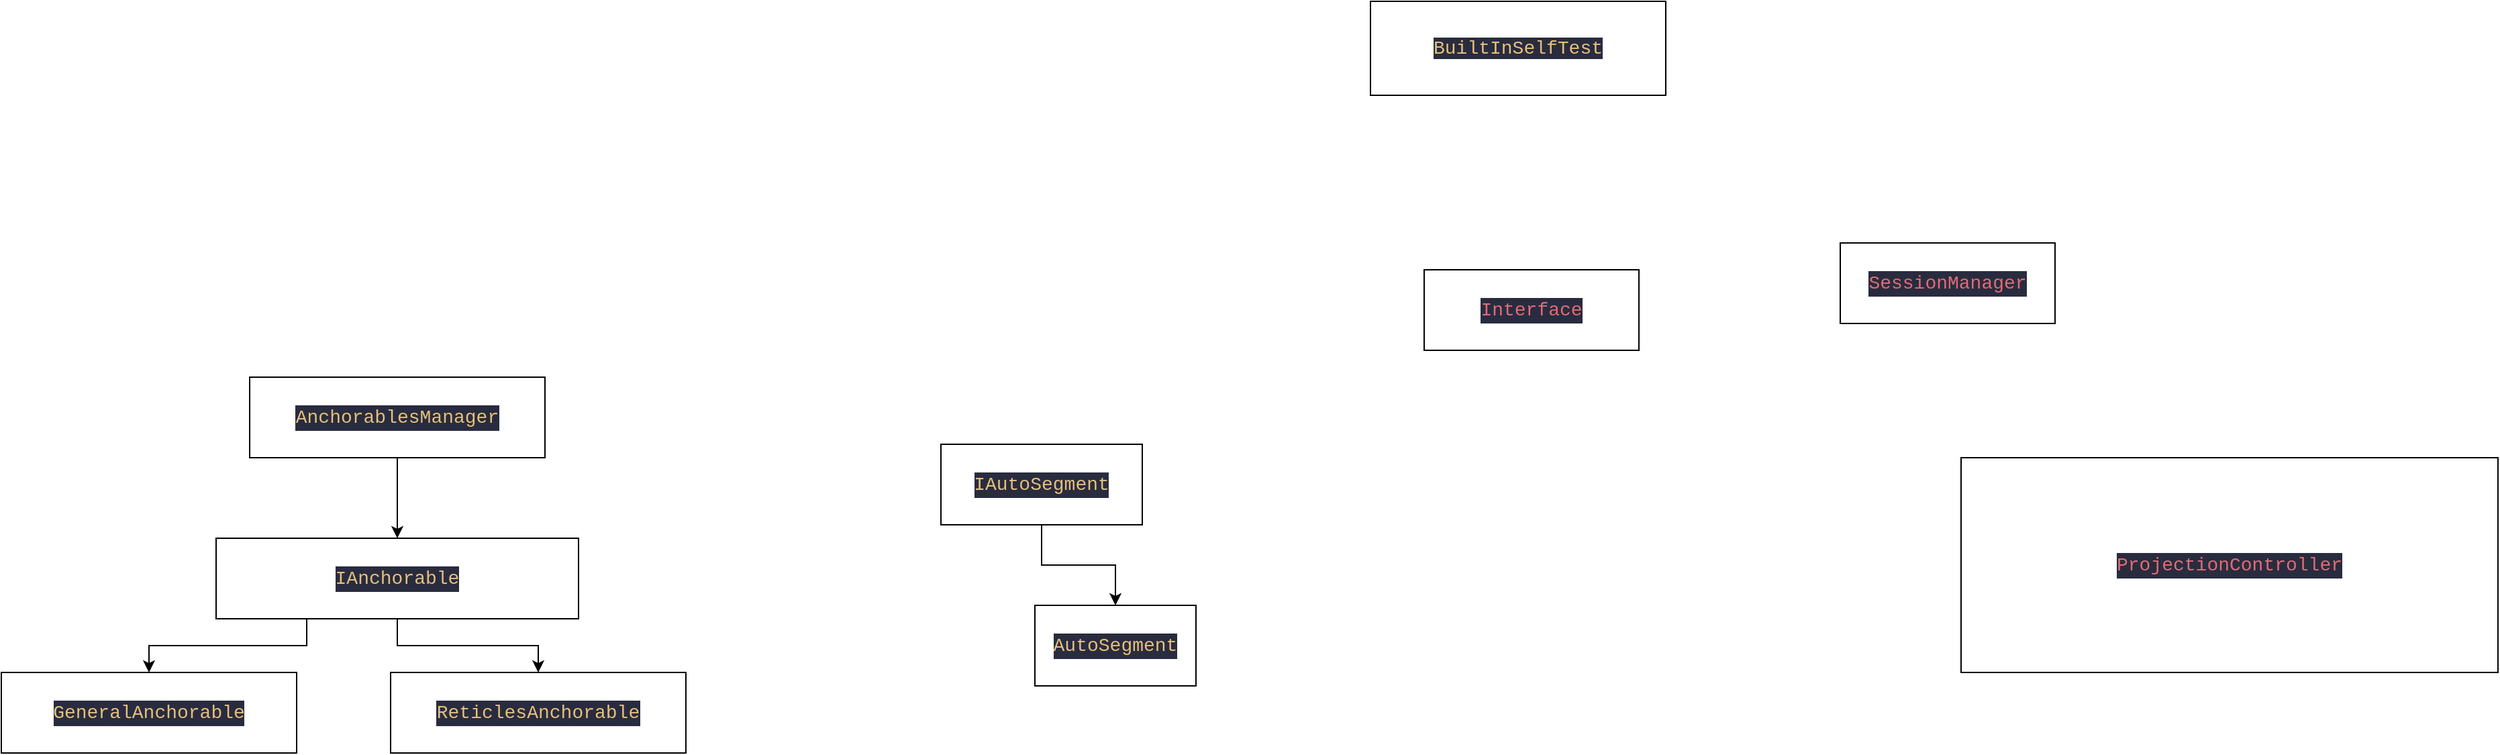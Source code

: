 <mxfile version="24.6.2" type="github">
  <diagram name="Page-1" id="TK65jbzyGehIP6baB9ge">
    <mxGraphModel dx="2610" dy="1567" grid="1" gridSize="10" guides="1" tooltips="1" connect="1" arrows="1" fold="1" page="1" pageScale="1" pageWidth="850" pageHeight="1100" math="0" shadow="0">
      <root>
        <mxCell id="0" />
        <mxCell id="1" parent="0" />
        <mxCell id="9sumzQ97ljD_aHtbB_jc-16" style="edgeStyle=orthogonalEdgeStyle;rounded=0;orthogonalLoop=1;jettySize=auto;html=1;" edge="1" parent="1" source="9sumzQ97ljD_aHtbB_jc-2" target="9sumzQ97ljD_aHtbB_jc-6">
          <mxGeometry relative="1" as="geometry" />
        </mxCell>
        <mxCell id="9sumzQ97ljD_aHtbB_jc-2" value="&lt;div style=&quot;color: rgb(212, 212, 212); background-color: rgb(41, 44, 63); font-family: Consolas, &amp;quot;Courier New&amp;quot;, monospace; font-size: 14px; line-height: 19px; white-space: pre;&quot;&gt;&lt;span style=&quot;color: #e5c07b;&quot;&gt;AnchorablesManager&lt;/span&gt;&lt;/div&gt;" style="whiteSpace=wrap;html=1;" vertex="1" parent="1">
          <mxGeometry x="165" y="420" width="220" height="60" as="geometry" />
        </mxCell>
        <mxCell id="9sumzQ97ljD_aHtbB_jc-4" value="&lt;div style=&quot;color: rgb(212, 212, 212); background-color: rgb(41, 44, 63); font-family: Consolas, &amp;quot;Courier New&amp;quot;, monospace; font-size: 14px; line-height: 19px; white-space: pre;&quot;&gt;&lt;span style=&quot;color: #e5c07b;&quot;&gt;ReticlesAnchorable&lt;/span&gt;&lt;/div&gt;" style="whiteSpace=wrap;html=1;" vertex="1" parent="1">
          <mxGeometry x="270" y="640" width="220" height="60" as="geometry" />
        </mxCell>
        <mxCell id="9sumzQ97ljD_aHtbB_jc-14" style="edgeStyle=orthogonalEdgeStyle;rounded=0;orthogonalLoop=1;jettySize=auto;html=1;" edge="1" parent="1" source="9sumzQ97ljD_aHtbB_jc-6" target="9sumzQ97ljD_aHtbB_jc-4">
          <mxGeometry relative="1" as="geometry" />
        </mxCell>
        <mxCell id="9sumzQ97ljD_aHtbB_jc-15" style="edgeStyle=orthogonalEdgeStyle;rounded=0;orthogonalLoop=1;jettySize=auto;html=1;exitX=0.25;exitY=1;exitDx=0;exitDy=0;" edge="1" parent="1" source="9sumzQ97ljD_aHtbB_jc-6" target="9sumzQ97ljD_aHtbB_jc-7">
          <mxGeometry relative="1" as="geometry" />
        </mxCell>
        <mxCell id="9sumzQ97ljD_aHtbB_jc-6" value="&lt;div style=&quot;color: #d4d4d4;background-color: #292c3f;font-family: Consolas, &#39;Courier New&#39;, monospace;font-weight: normal;font-size: 14px;line-height: 19px;white-space: pre;&quot;&gt;&lt;span style=&quot;color: #e5c07b;&quot;&gt;IAnchorable&lt;/span&gt;&lt;/div&gt;" style="whiteSpace=wrap;html=1;fontStyle=1" vertex="1" parent="1">
          <mxGeometry x="140" y="540" width="270" height="60" as="geometry" />
        </mxCell>
        <mxCell id="9sumzQ97ljD_aHtbB_jc-7" value="&lt;div style=&quot;color: rgb(212, 212, 212); background-color: rgb(41, 44, 63); font-family: Consolas, &amp;quot;Courier New&amp;quot;, monospace; font-size: 14px; line-height: 19px; white-space: pre;&quot;&gt;&lt;div style=&quot;line-height: 19px;&quot;&gt;&lt;span style=&quot;color: #e5c07b;&quot;&gt;GeneralAnchorable&lt;/span&gt;&lt;/div&gt;&lt;/div&gt;" style="whiteSpace=wrap;html=1;" vertex="1" parent="1">
          <mxGeometry x="-20" y="640" width="220" height="60" as="geometry" />
        </mxCell>
        <mxCell id="9sumzQ97ljD_aHtbB_jc-13" style="edgeStyle=orthogonalEdgeStyle;rounded=0;orthogonalLoop=1;jettySize=auto;html=1;" edge="1" parent="1" source="9sumzQ97ljD_aHtbB_jc-11" target="9sumzQ97ljD_aHtbB_jc-12">
          <mxGeometry relative="1" as="geometry" />
        </mxCell>
        <mxCell id="9sumzQ97ljD_aHtbB_jc-11" value="&lt;div style=&quot;color: rgb(212, 212, 212); background-color: rgb(41, 44, 63); font-family: Consolas, &amp;quot;Courier New&amp;quot;, monospace; font-size: 14px; line-height: 19px; white-space: pre;&quot;&gt;&lt;span style=&quot;color: #e5c07b;&quot;&gt;IAutoSegment&lt;/span&gt;&lt;/div&gt;" style="whiteSpace=wrap;html=1;" vertex="1" parent="1">
          <mxGeometry x="680" y="470" width="150" height="60" as="geometry" />
        </mxCell>
        <mxCell id="9sumzQ97ljD_aHtbB_jc-12" value="&lt;div style=&quot;color: rgb(212, 212, 212); background-color: rgb(41, 44, 63); font-family: Consolas, &amp;quot;Courier New&amp;quot;, monospace; font-size: 14px; line-height: 19px; white-space: pre;&quot;&gt;&lt;span style=&quot;color: #e5c07b;&quot;&gt;AutoSegment&lt;/span&gt;&lt;/div&gt;" style="whiteSpace=wrap;html=1;" vertex="1" parent="1">
          <mxGeometry x="750" y="590" width="120" height="60" as="geometry" />
        </mxCell>
        <mxCell id="9sumzQ97ljD_aHtbB_jc-17" value="&lt;div style=&quot;color: #d4d4d4;background-color: #292c3f;font-family: Consolas, &#39;Courier New&#39;, monospace;font-weight: normal;font-size: 14px;line-height: 19px;white-space: pre;&quot;&gt;&lt;br&gt;&lt;/div&gt;" style="text;whiteSpace=wrap;html=1;" vertex="1" parent="1">
          <mxGeometry x="490" y="210" width="150" height="40" as="geometry" />
        </mxCell>
        <mxCell id="9sumzQ97ljD_aHtbB_jc-18" value="&lt;span style=&quot;color: rgb(229, 192, 123); font-family: Consolas, &amp;quot;Courier New&amp;quot;, monospace; font-size: 14px; text-align: left; white-space: pre; background-color: rgb(41, 44, 63);&quot;&gt;BuiltInSelfTest&lt;/span&gt;" style="whiteSpace=wrap;html=1;" vertex="1" parent="1">
          <mxGeometry x="1000" y="140" width="220" height="70" as="geometry" />
        </mxCell>
        <mxCell id="9sumzQ97ljD_aHtbB_jc-20" value="&lt;div style=&quot;color: rgb(212, 212, 212); background-color: rgb(41, 44, 63); font-family: Consolas, &amp;quot;Courier New&amp;quot;, monospace; font-size: 14px; line-height: 19px; white-space: pre;&quot;&gt;&lt;span style=&quot;color: #e06c75;&quot;&gt;Interface&lt;/span&gt;&lt;/div&gt;" style="whiteSpace=wrap;html=1;" vertex="1" parent="1">
          <mxGeometry x="1040" y="340" width="160" height="60" as="geometry" />
        </mxCell>
        <mxCell id="9sumzQ97ljD_aHtbB_jc-21" value="&lt;div style=&quot;color: rgb(212, 212, 212); background-color: rgb(41, 44, 63); font-family: Consolas, &amp;quot;Courier New&amp;quot;, monospace; font-size: 14px; line-height: 19px; white-space: pre;&quot;&gt;&lt;span style=&quot;color: #e06c75;&quot;&gt;SessionManager&lt;/span&gt;&lt;/div&gt;" style="whiteSpace=wrap;html=1;" vertex="1" parent="1">
          <mxGeometry x="1350" y="320" width="160" height="60" as="geometry" />
        </mxCell>
        <mxCell id="9sumzQ97ljD_aHtbB_jc-22" value="&lt;div style=&quot;color: rgb(212, 212, 212); background-color: rgb(41, 44, 63); font-family: Consolas, &amp;quot;Courier New&amp;quot;, monospace; font-size: 14px; line-height: 19px; white-space: pre;&quot;&gt;&lt;span style=&quot;color: #e06c75;&quot;&gt;ProjectionController&lt;/span&gt;&lt;/div&gt;" style="whiteSpace=wrap;html=1;" vertex="1" parent="1">
          <mxGeometry x="1440" y="480" width="400" height="160" as="geometry" />
        </mxCell>
      </root>
    </mxGraphModel>
  </diagram>
</mxfile>
